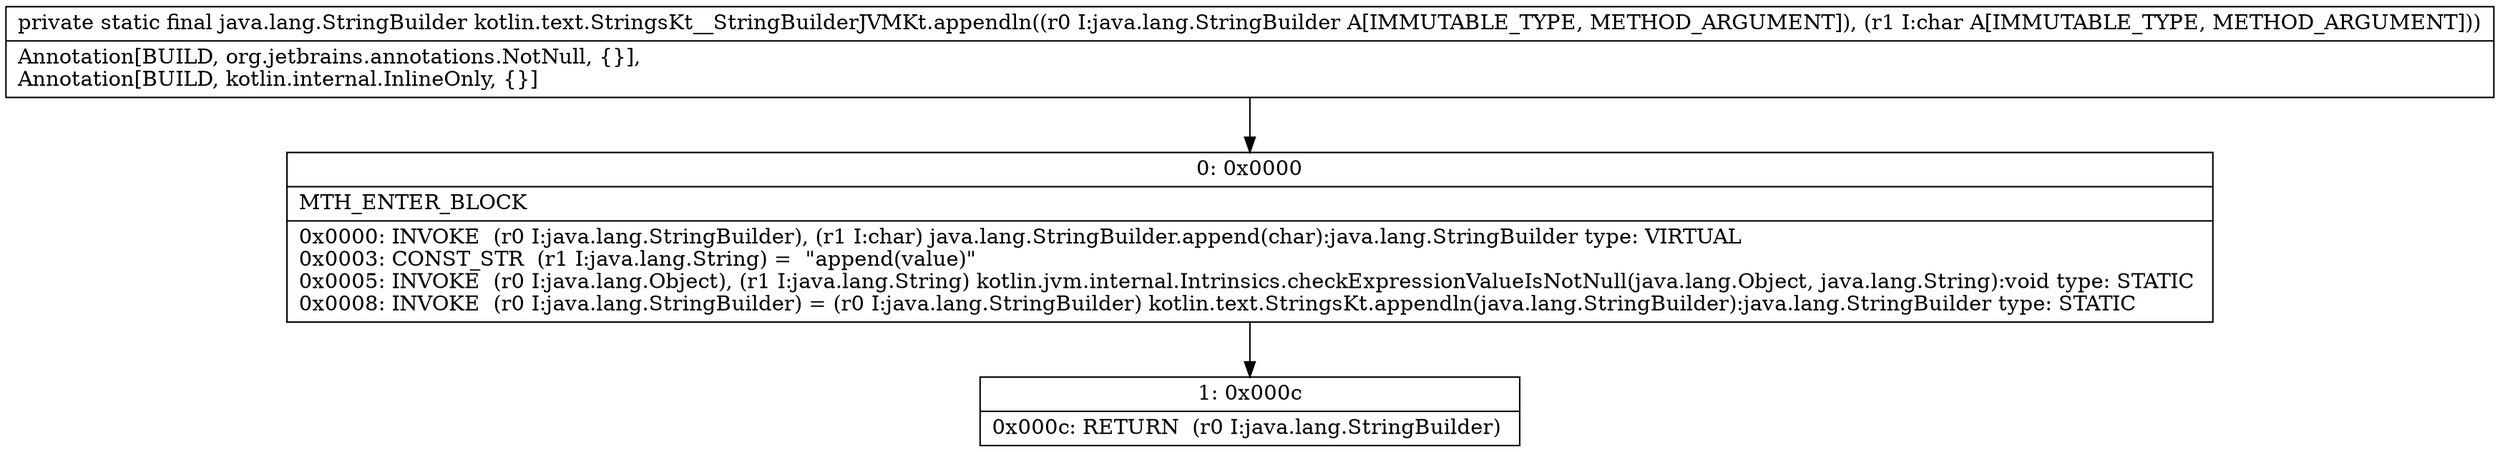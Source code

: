 digraph "CFG forkotlin.text.StringsKt__StringBuilderJVMKt.appendln(Ljava\/lang\/StringBuilder;C)Ljava\/lang\/StringBuilder;" {
Node_0 [shape=record,label="{0\:\ 0x0000|MTH_ENTER_BLOCK\l|0x0000: INVOKE  (r0 I:java.lang.StringBuilder), (r1 I:char) java.lang.StringBuilder.append(char):java.lang.StringBuilder type: VIRTUAL \l0x0003: CONST_STR  (r1 I:java.lang.String) =  \"append(value)\" \l0x0005: INVOKE  (r0 I:java.lang.Object), (r1 I:java.lang.String) kotlin.jvm.internal.Intrinsics.checkExpressionValueIsNotNull(java.lang.Object, java.lang.String):void type: STATIC \l0x0008: INVOKE  (r0 I:java.lang.StringBuilder) = (r0 I:java.lang.StringBuilder) kotlin.text.StringsKt.appendln(java.lang.StringBuilder):java.lang.StringBuilder type: STATIC \l}"];
Node_1 [shape=record,label="{1\:\ 0x000c|0x000c: RETURN  (r0 I:java.lang.StringBuilder) \l}"];
MethodNode[shape=record,label="{private static final java.lang.StringBuilder kotlin.text.StringsKt__StringBuilderJVMKt.appendln((r0 I:java.lang.StringBuilder A[IMMUTABLE_TYPE, METHOD_ARGUMENT]), (r1 I:char A[IMMUTABLE_TYPE, METHOD_ARGUMENT]))  | Annotation[BUILD, org.jetbrains.annotations.NotNull, \{\}], \lAnnotation[BUILD, kotlin.internal.InlineOnly, \{\}]\l}"];
MethodNode -> Node_0;
Node_0 -> Node_1;
}

